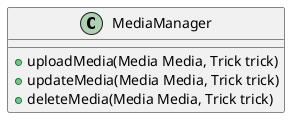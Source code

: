 @startuml MediaManager

Class MediaManager {

    + uploadMedia(Media Media, Trick trick)
    + updateMedia(Media Media, Trick trick)
    + deleteMedia(Media Media, Trick trick)

}